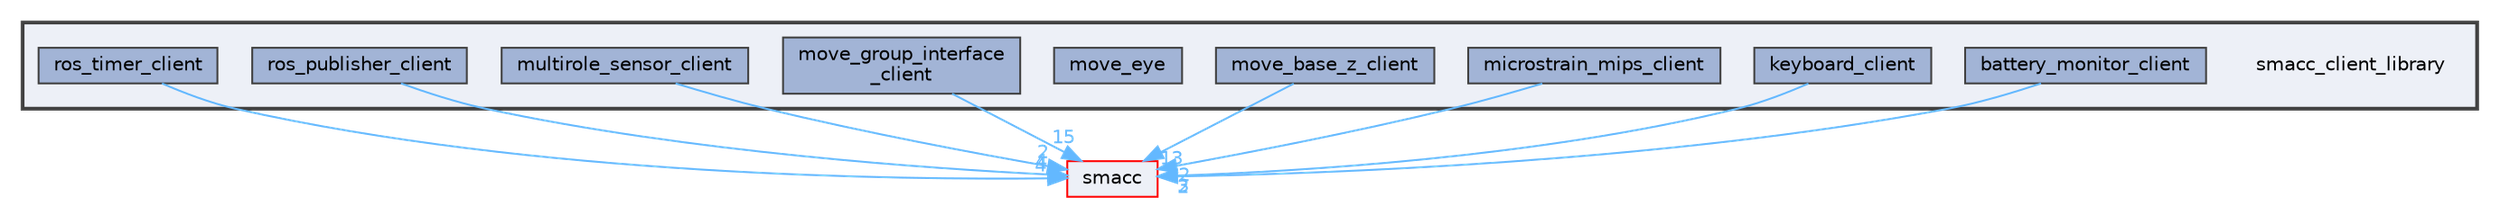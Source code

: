 digraph "smacc_client_library"
{
 // LATEX_PDF_SIZE
  bgcolor="transparent";
  edge [fontname=Helvetica,fontsize=10,labelfontname=Helvetica,labelfontsize=10];
  node [fontname=Helvetica,fontsize=10,shape=box,height=0.2,width=0.4];
  compound=true
  subgraph clusterdir_362d4678eed7ce374bc07bff496f870d {
    graph [ bgcolor="#edf0f7", pencolor="grey25", label="", fontname=Helvetica,fontsize=10 style="filled,bold", URL="dir_362d4678eed7ce374bc07bff496f870d.html",tooltip=""]
    dir_362d4678eed7ce374bc07bff496f870d [shape=plaintext, label="smacc_client_library"];
  dir_4cd74220bb283fb871a29bf7f16c803f [label="battery_monitor_client", fillcolor="#a2b4d6", color="grey25", style="filled", URL="dir_4cd74220bb283fb871a29bf7f16c803f.html",tooltip=""];
  dir_56069cb4c76b346ba8580001d7ab44b1 [label="keyboard_client", fillcolor="#a2b4d6", color="grey25", style="filled", URL="dir_56069cb4c76b346ba8580001d7ab44b1.html",tooltip=""];
  dir_1dfb8aa8bf52697b990106530ad84ca8 [label="microstrain_mips_client", fillcolor="#a2b4d6", color="grey25", style="filled", URL="dir_1dfb8aa8bf52697b990106530ad84ca8.html",tooltip=""];
  dir_e4255edaa76b375f1d771067db798d98 [label="move_base_z_client", fillcolor="#a2b4d6", color="grey25", style="filled", URL="dir_e4255edaa76b375f1d771067db798d98.html",tooltip=""];
  dir_01535ebc48e8858345a459e8937a97bf [label="move_eye", fillcolor="#a2b4d6", color="grey25", style="filled", URL="dir_01535ebc48e8858345a459e8937a97bf.html",tooltip=""];
  dir_41cb31fa4161380777502a1b1c883064 [label="move_group_interface\l_client", fillcolor="#a2b4d6", color="grey25", style="filled", URL="dir_41cb31fa4161380777502a1b1c883064.html",tooltip=""];
  dir_72759a2bd5db2c3982fcefaf4066ace7 [label="multirole_sensor_client", fillcolor="#a2b4d6", color="grey25", style="filled", URL="dir_72759a2bd5db2c3982fcefaf4066ace7.html",tooltip=""];
  dir_305a836452d88f4ef60e102150e0ba44 [label="ros_publisher_client", fillcolor="#a2b4d6", color="grey25", style="filled", URL="dir_305a836452d88f4ef60e102150e0ba44.html",tooltip=""];
  dir_f863da7322c18074f3c440a7d56ff4cf [label="ros_timer_client", fillcolor="#a2b4d6", color="grey25", style="filled", URL="dir_f863da7322c18074f3c440a7d56ff4cf.html",tooltip=""];
  }
  dir_6e3e4532ae0db906acb0c92fce514b9e [label="smacc", fillcolor="#edf0f7", color="red", style="filled", URL="dir_6e3e4532ae0db906acb0c92fce514b9e.html",tooltip=""];
  dir_4cd74220bb283fb871a29bf7f16c803f->dir_6e3e4532ae0db906acb0c92fce514b9e [headlabel="2", labeldistance=1.5 headhref="dir_000004_000090.html" color="steelblue1" fontcolor="steelblue1"];
  dir_56069cb4c76b346ba8580001d7ab44b1->dir_6e3e4532ae0db906acb0c92fce514b9e [headlabel="3", labeldistance=1.5 headhref="dir_000060_000090.html" color="steelblue1" fontcolor="steelblue1"];
  dir_1dfb8aa8bf52697b990106530ad84ca8->dir_6e3e4532ae0db906acb0c92fce514b9e [headlabel="2", labeldistance=1.5 headhref="dir_000063_000090.html" color="steelblue1" fontcolor="steelblue1"];
  dir_e4255edaa76b375f1d771067db798d98->dir_6e3e4532ae0db906acb0c92fce514b9e [headlabel="13", labeldistance=1.5 headhref="dir_000066_000090.html" color="steelblue1" fontcolor="steelblue1"];
  dir_41cb31fa4161380777502a1b1c883064->dir_6e3e4532ae0db906acb0c92fce514b9e [headlabel="15", labeldistance=1.5 headhref="dir_000071_000090.html" color="steelblue1" fontcolor="steelblue1"];
  dir_72759a2bd5db2c3982fcefaf4066ace7->dir_6e3e4532ae0db906acb0c92fce514b9e [headlabel="2", labeldistance=1.5 headhref="dir_000074_000090.html" color="steelblue1" fontcolor="steelblue1"];
  dir_305a836452d88f4ef60e102150e0ba44->dir_6e3e4532ae0db906acb0c92fce514b9e [headlabel="4", labeldistance=1.5 headhref="dir_000085_000090.html" color="steelblue1" fontcolor="steelblue1"];
  dir_f863da7322c18074f3c440a7d56ff4cf->dir_6e3e4532ae0db906acb0c92fce514b9e [headlabel="4", labeldistance=1.5 headhref="dir_000087_000090.html" color="steelblue1" fontcolor="steelblue1"];
}
